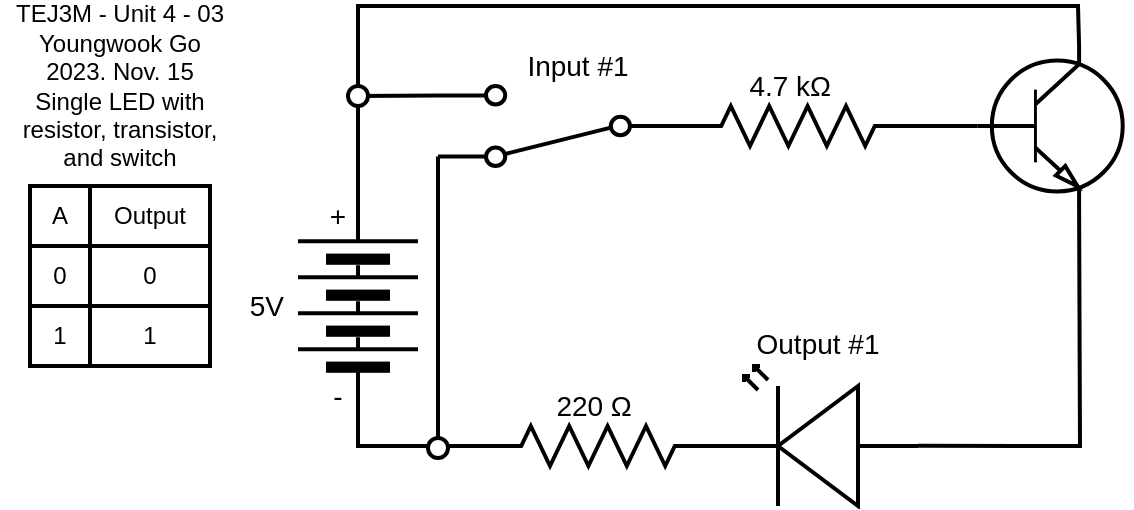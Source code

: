 <mxfile>
    <diagram id="TkOUCxGeKZ2T9B5H1i8Y" name="Page-1">
        <mxGraphModel dx="1086" dy="703" grid="1" gridSize="10" guides="1" tooltips="1" connect="1" arrows="1" fold="1" page="1" pageScale="1" pageWidth="850" pageHeight="1100" math="0" shadow="0">
            <root>
                <mxCell id="0"/>
                <mxCell id="1" parent="0"/>
                <mxCell id="13" value="&lt;div style=&quot;font-size: 12px;&quot;&gt;TEJ3M - Unit 4 - 03&lt;/div&gt;&lt;div style=&quot;font-size: 12px;&quot;&gt;Youngwook Go&lt;/div&gt;&lt;div style=&quot;font-size: 12px;&quot;&gt;2023. Nov. 15&lt;/div&gt;&lt;div style=&quot;&quot;&gt;Single LED with resistor, transistor, and switch&lt;br&gt;&lt;/div&gt;" style="text;html=1;strokeColor=none;fillColor=none;align=center;verticalAlign=middle;whiteSpace=wrap;rounded=0;strokeWidth=2;fontSize=12;" parent="1" vertex="1">
                    <mxGeometry x="40" y="40" width="120" height="80" as="geometry"/>
                </mxCell>
                <mxCell id="58" value="A" style="rounded=0;whiteSpace=wrap;html=1;strokeWidth=2;glass=0;" parent="1" vertex="1">
                    <mxGeometry x="55" y="130" width="30" height="30" as="geometry"/>
                </mxCell>
                <mxCell id="59" value="Output" style="rounded=0;whiteSpace=wrap;html=1;strokeWidth=2;glass=0;" parent="1" vertex="1">
                    <mxGeometry x="85" y="130" width="60" height="30" as="geometry"/>
                </mxCell>
                <mxCell id="60" value="0" style="rounded=0;whiteSpace=wrap;html=1;strokeWidth=2;glass=0;" parent="1" vertex="1">
                    <mxGeometry x="55" y="160" width="30" height="30" as="geometry"/>
                </mxCell>
                <mxCell id="61" value="1" style="rounded=0;whiteSpace=wrap;html=1;strokeWidth=2;glass=0;" parent="1" vertex="1">
                    <mxGeometry x="55" y="190" width="30" height="30" as="geometry"/>
                </mxCell>
                <mxCell id="62" value="0" style="rounded=0;whiteSpace=wrap;html=1;strokeWidth=2;glass=0;" parent="1" vertex="1">
                    <mxGeometry x="85" y="160" width="60" height="30" as="geometry"/>
                </mxCell>
                <mxCell id="63" value="1" style="rounded=0;whiteSpace=wrap;html=1;strokeWidth=2;glass=0;" parent="1" vertex="1">
                    <mxGeometry x="85" y="190" width="60" height="30" as="geometry"/>
                </mxCell>
                <mxCell id="89" style="edgeStyle=none;html=1;entryX=1;entryY=0.88;entryDx=0;entryDy=0;rounded=0;strokeWidth=2;endArrow=none;endFill=0;" edge="1" parent="1" source="84" target="88">
                    <mxGeometry relative="1" as="geometry">
                        <Array as="points">
                            <mxPoint x="219" y="85"/>
                        </Array>
                    </mxGeometry>
                </mxCell>
                <mxCell id="84" value="" style="pointerEvents=1;verticalLabelPosition=bottom;shadow=0;dashed=0;align=center;html=1;verticalAlign=top;shape=mxgraph.electrical.miscellaneous.batteryStack;rotation=-90;strokeWidth=2;" vertex="1" parent="1">
                    <mxGeometry x="169" y="160" width="100" height="60" as="geometry"/>
                </mxCell>
                <mxCell id="85" value="+" style="text;html=1;strokeColor=none;fillColor=none;align=center;verticalAlign=middle;whiteSpace=wrap;rounded=0;strokeWidth=2;fontSize=14;" vertex="1" parent="1">
                    <mxGeometry x="199" y="135" width="20" height="20" as="geometry"/>
                </mxCell>
                <mxCell id="86" value="-" style="text;html=1;strokeColor=none;fillColor=none;align=center;verticalAlign=middle;whiteSpace=wrap;rounded=0;strokeWidth=2;fontSize=14;" vertex="1" parent="1">
                    <mxGeometry x="199" y="225" width="20" height="20" as="geometry"/>
                </mxCell>
                <mxCell id="87" value="5V" style="text;html=1;strokeColor=none;fillColor=none;align=right;verticalAlign=middle;whiteSpace=wrap;rounded=0;strokeWidth=2;fontSize=14;" vertex="1" parent="1">
                    <mxGeometry x="164" y="140" width="20" height="100" as="geometry"/>
                </mxCell>
                <mxCell id="90" style="edgeStyle=none;rounded=0;html=1;exitX=1;exitY=0.12;exitDx=0;exitDy=0;strokeWidth=2;endArrow=none;endFill=0;" edge="1" parent="1" source="88">
                    <mxGeometry relative="1" as="geometry">
                        <mxPoint x="259" y="260" as="targetPoint"/>
                    </mxGeometry>
                </mxCell>
                <mxCell id="88" value="" style="shape=mxgraph.electrical.electro-mechanical.twoWaySwitch;elSwitchState=2;strokeWidth=2;rotation=-180;" vertex="1" parent="1">
                    <mxGeometry x="259" y="80" width="120" height="40" as="geometry"/>
                </mxCell>
                <mxCell id="91" value="" style="pointerEvents=1;verticalLabelPosition=bottom;shadow=0;dashed=0;align=center;html=1;verticalAlign=top;shape=mxgraph.electrical.resistors.resistor_2;strokeWidth=2;" vertex="1" parent="1">
                    <mxGeometry x="379" y="90" width="120" height="20" as="geometry"/>
                </mxCell>
                <mxCell id="93" value="4.7 kΩ&amp;nbsp;&amp;nbsp;" style="text;html=1;strokeColor=none;fillColor=none;align=center;verticalAlign=middle;whiteSpace=wrap;rounded=0;strokeWidth=2;fontSize=14;" vertex="1" parent="1">
                    <mxGeometry x="379" y="70" width="120" height="20" as="geometry"/>
                </mxCell>
                <mxCell id="94" value="Input #1" style="text;html=1;strokeColor=none;fillColor=none;align=center;verticalAlign=middle;whiteSpace=wrap;rounded=0;strokeWidth=2;fontSize=14;" vertex="1" parent="1">
                    <mxGeometry x="279" y="60" width="100" height="20" as="geometry"/>
                </mxCell>
                <mxCell id="95" value="&lt;span style=&quot;color: rgba(0, 0, 0, 0); font-family: monospace; font-size: 0px; text-align: start;&quot;&gt;%3CmxGraphModel%3E%3Croot%3E%3CmxCell%20id%3D%220%22%2F%3E%3CmxCell%20id%3D%221%22%20parent%3D%220%22%2F%3E%3CmxCell%20id%3D%222%22%20value%3D%22Input%20%231%22%20style%3D%22text%3Bhtml%3D1%3BstrokeColor%3Dnone%3BfillColor%3Dnone%3Balign%3Dcenter%3BverticalAlign%3Dmiddle%3BwhiteSpace%3Dwrap%3Brounded%3D0%3BstrokeWidth%3D2%3BfontSize%3D14%3B%22%20vertex%3D%221%22%20parent%3D%221%22%3E%3CmxGeometry%20x%3D%22270%22%20y%3D%2280%22%20width%3D%22120%22%20height%3D%2220%22%20as%3D%22geometry%22%2F%3E%3C%2FmxCell%3E%3C%2Froot%3E%3C%2FmxGraphModel%3E&lt;/span&gt;" style="ellipse;whiteSpace=wrap;html=1;aspect=fixed;strokeWidth=2;" vertex="1" parent="1">
                    <mxGeometry x="214" y="80" width="10" height="10" as="geometry"/>
                </mxCell>
                <mxCell id="97" style="edgeStyle=none;rounded=0;html=1;exitX=0;exitY=0.5;exitDx=0;exitDy=0;exitPerimeter=0;entryX=1;entryY=0.5;entryDx=0;entryDy=0;entryPerimeter=0;strokeWidth=2;endArrow=none;endFill=0;" edge="1" parent="1" source="96" target="91">
                    <mxGeometry relative="1" as="geometry"/>
                </mxCell>
                <mxCell id="98" style="edgeStyle=none;rounded=0;html=1;exitX=0.7;exitY=0;exitDx=0;exitDy=0;exitPerimeter=0;entryX=0.5;entryY=0;entryDx=0;entryDy=0;strokeWidth=2;endArrow=none;endFill=0;" edge="1" parent="1" source="96" target="95">
                    <mxGeometry relative="1" as="geometry">
                        <Array as="points">
                            <mxPoint x="579" y="40"/>
                            <mxPoint x="219" y="40"/>
                        </Array>
                    </mxGeometry>
                </mxCell>
                <mxCell id="110" style="edgeStyle=none;rounded=0;html=1;exitX=0.7;exitY=1;exitDx=0;exitDy=0;exitPerimeter=0;entryX=0;entryY=0.57;entryDx=0;entryDy=0;entryPerimeter=0;strokeWidth=2;endArrow=none;endFill=0;" edge="1" parent="1" source="96" target="103">
                    <mxGeometry relative="1" as="geometry">
                        <Array as="points">
                            <mxPoint x="580" y="260"/>
                        </Array>
                    </mxGeometry>
                </mxCell>
                <mxCell id="96" value="" style="verticalLabelPosition=bottom;shadow=0;dashed=0;align=center;html=1;verticalAlign=top;shape=mxgraph.electrical.transistors.npn_transistor_1;strokeWidth=2;" vertex="1" parent="1">
                    <mxGeometry x="525" y="60" width="80" height="80" as="geometry"/>
                </mxCell>
                <mxCell id="103" value="" style="verticalLabelPosition=bottom;shadow=0;dashed=0;align=center;html=1;verticalAlign=top;shape=mxgraph.electrical.opto_electronics.led_2;pointerEvents=1;flipH=1;strokeWidth=2;" vertex="1" parent="1">
                    <mxGeometry x="399" y="220" width="100" height="70" as="geometry"/>
                </mxCell>
                <mxCell id="108" style="edgeStyle=none;rounded=0;html=1;exitX=0;exitY=0.5;exitDx=0;exitDy=0;exitPerimeter=0;entryX=0;entryY=0.5;entryDx=0;entryDy=0;strokeWidth=2;endArrow=none;endFill=0;" edge="1" parent="1" source="104" target="84">
                    <mxGeometry relative="1" as="geometry">
                        <Array as="points">
                            <mxPoint x="219" y="260"/>
                        </Array>
                    </mxGeometry>
                </mxCell>
                <mxCell id="104" value="" style="pointerEvents=1;verticalLabelPosition=bottom;shadow=0;dashed=0;align=center;html=1;verticalAlign=top;shape=mxgraph.electrical.resistors.resistor_2;strokeWidth=2;" vertex="1" parent="1">
                    <mxGeometry x="279" y="250" width="120" height="20" as="geometry"/>
                </mxCell>
                <mxCell id="106" value="Output #1" style="text;html=1;strokeColor=none;fillColor=none;align=center;verticalAlign=bottom;whiteSpace=wrap;rounded=0;strokeWidth=2;fontSize=14;" vertex="1" parent="1">
                    <mxGeometry x="399" y="200" width="100" height="20" as="geometry"/>
                </mxCell>
                <mxCell id="107" value="&lt;span style=&quot;font-size: 14px;&quot;&gt;220&amp;nbsp;Ω&lt;/span&gt;&amp;nbsp;" style="text;html=1;strokeColor=none;fillColor=none;align=center;verticalAlign=middle;whiteSpace=wrap;rounded=0;strokeWidth=2;fontSize=14;" vertex="1" parent="1">
                    <mxGeometry x="279" y="230" width="120" height="20" as="geometry"/>
                </mxCell>
                <mxCell id="109" value="&lt;span style=&quot;color: rgba(0, 0, 0, 0); font-family: monospace; font-size: 0px; text-align: start;&quot;&gt;%3CmxGraphModel%3E%3Croot%3E%3CmxCell%20id%3D%220%22%2F%3E%3CmxCell%20id%3D%221%22%20parent%3D%220%22%2F%3E%3CmxCell%20id%3D%222%22%20value%3D%22Input%20%231%22%20style%3D%22text%3Bhtml%3D1%3BstrokeColor%3Dnone%3BfillColor%3Dnone%3Balign%3Dcenter%3BverticalAlign%3Dmiddle%3BwhiteSpace%3Dwrap%3Brounded%3D0%3BstrokeWidth%3D2%3BfontSize%3D14%3B%22%20vertex%3D%221%22%20parent%3D%221%22%3E%3CmxGeometry%20x%3D%22270%22%20y%3D%2280%22%20width%3D%22120%22%20height%3D%2220%22%20as%3D%22geometry%22%2F%3E%3C%2FmxCell%3E%3C%2Froot%3E%3C%2FmxGraphModel%3E&lt;/span&gt;" style="ellipse;whiteSpace=wrap;html=1;aspect=fixed;strokeWidth=2;" vertex="1" parent="1">
                    <mxGeometry x="254" y="256" width="10" height="10" as="geometry"/>
                </mxCell>
            </root>
        </mxGraphModel>
    </diagram>
</mxfile>